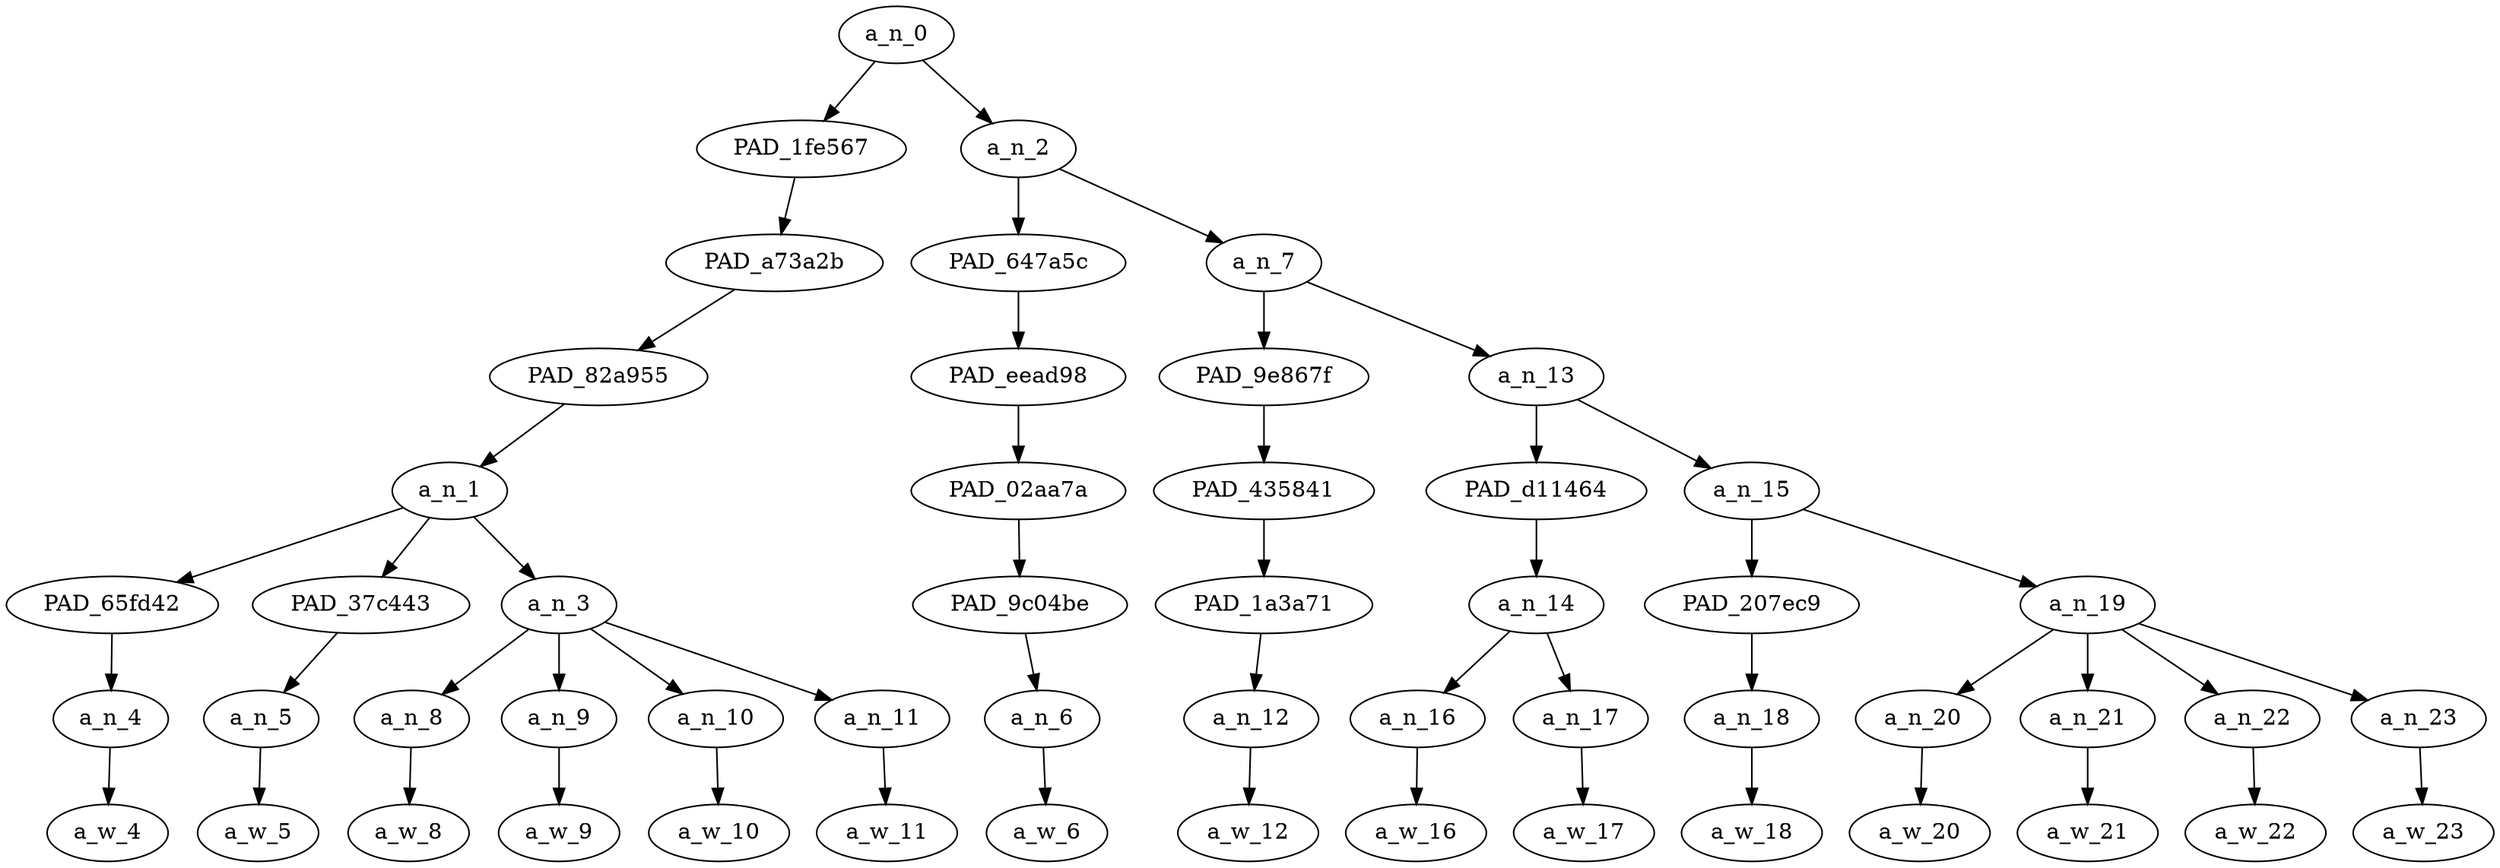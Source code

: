 strict digraph "" {
	a_n_0	[div_dir=1,
		index=0,
		level=7,
		pos="5.359375,7!",
		text_span="[0, 1, 2, 3, 4, 5, 6, 7, 8, 9, 10, 11, 12, 13, 14]",
		value=1.00000000];
	PAD_1fe567	[div_dir=1,
		index=0,
		level=6,
		pos="3.5,6!",
		text_span="[0, 1, 2, 3, 4, 5]",
		value=0.45554654];
	a_n_0 -> PAD_1fe567;
	a_n_2	[div_dir=1,
		index=1,
		level=6,
		pos="7.21875,6!",
		text_span="[6, 7, 8, 9, 10, 11, 12, 13, 14]",
		value=0.54430676];
	a_n_0 -> a_n_2;
	PAD_a73a2b	[div_dir=1,
		index=0,
		level=5,
		pos="3.5,5!",
		text_span="[0, 1, 2, 3, 4, 5]",
		value=0.45554654];
	PAD_1fe567 -> PAD_a73a2b;
	PAD_82a955	[div_dir=1,
		index=0,
		level=4,
		pos="3.5,4!",
		text_span="[0, 1, 2, 3, 4, 5]",
		value=0.45554654];
	PAD_a73a2b -> PAD_82a955;
	a_n_1	[div_dir=1,
		index=0,
		level=3,
		pos="3.5,3!",
		text_span="[0, 1, 2, 3, 4, 5]",
		value=0.45554654];
	PAD_82a955 -> a_n_1;
	PAD_65fd42	[div_dir=-1,
		index=1,
		level=2,
		pos="4.0,2!",
		text_span="[4]",
		value=0.03397697];
	a_n_1 -> PAD_65fd42;
	PAD_37c443	[div_dir=1,
		index=2,
		level=2,
		pos="5.0,2!",
		text_span="[5]",
		value=0.03863003];
	a_n_1 -> PAD_37c443;
	a_n_3	[div_dir=1,
		index=0,
		level=2,
		pos="1.5,2!",
		text_span="[0, 1, 2, 3]",
		value=0.38267082];
	a_n_1 -> a_n_3;
	a_n_4	[div_dir=-1,
		index=4,
		level=1,
		pos="4.0,1!",
		text_span="[4]",
		value=0.03397697];
	PAD_65fd42 -> a_n_4;
	a_w_4	[div_dir=0,
		index=4,
		level=0,
		pos="4,0!",
		text_span="[4]",
		value=and];
	a_n_4 -> a_w_4;
	a_n_5	[div_dir=1,
		index=5,
		level=1,
		pos="5.0,1!",
		text_span="[5]",
		value=0.03863003];
	PAD_37c443 -> a_n_5;
	a_w_5	[div_dir=0,
		index=5,
		level=0,
		pos="5,0!",
		text_span="[5]",
		value=you];
	a_n_5 -> a_w_5;
	a_n_8	[div_dir=1,
		index=0,
		level=1,
		pos="0.0,1!",
		text_span="[0]",
		value=0.06842037];
	a_n_3 -> a_n_8;
	a_n_9	[div_dir=1,
		index=1,
		level=1,
		pos="1.0,1!",
		text_span="[1]",
		value=0.10094060];
	a_n_3 -> a_n_9;
	a_n_10	[div_dir=-1,
		index=2,
		level=1,
		pos="2.0,1!",
		text_span="[2]",
		value=0.12175042];
	a_n_3 -> a_n_10;
	a_n_11	[div_dir=1,
		index=3,
		level=1,
		pos="3.0,1!",
		text_span="[3]",
		value=0.09102579];
	a_n_3 -> a_n_11;
	a_w_8	[div_dir=0,
		index=0,
		level=0,
		pos="0,0!",
		text_span="[0]",
		value="<user>"];
	a_n_8 -> a_w_8;
	a_w_9	[div_dir=0,
		index=1,
		level=0,
		pos="1,0!",
		text_span="[1]",
		value="<user>1"];
	a_n_9 -> a_w_9;
	a_w_10	[div_dir=0,
		index=2,
		level=0,
		pos="2,0!",
		text_span="[2]",
		value="<user>2"];
	a_n_10 -> a_w_10;
	a_w_11	[div_dir=0,
		index=3,
		level=0,
		pos="3,0!",
		text_span="[3]",
		value="<user>3"];
	a_n_11 -> a_w_11;
	PAD_647a5c	[div_dir=-1,
		index=1,
		level=5,
		pos="6.0,5!",
		text_span="[6]",
		value=0.04336343];
	a_n_2 -> PAD_647a5c;
	a_n_7	[div_dir=1,
		index=2,
		level=5,
		pos="8.4375,5!",
		text_span="[7, 8, 9, 10, 11, 12, 13, 14]",
		value=0.50089374];
	a_n_2 -> a_n_7;
	PAD_eead98	[div_dir=-1,
		index=1,
		level=4,
		pos="6.0,4!",
		text_span="[6]",
		value=0.04336343];
	PAD_647a5c -> PAD_eead98;
	PAD_02aa7a	[div_dir=-1,
		index=1,
		level=3,
		pos="6.0,3!",
		text_span="[6]",
		value=0.04336343];
	PAD_eead98 -> PAD_02aa7a;
	PAD_9c04be	[div_dir=-1,
		index=3,
		level=2,
		pos="6.0,2!",
		text_span="[6]",
		value=0.04336343];
	PAD_02aa7a -> PAD_9c04be;
	a_n_6	[div_dir=-1,
		index=6,
		level=1,
		pos="6.0,1!",
		text_span="[6]",
		value=0.04336343];
	PAD_9c04be -> a_n_6;
	a_w_6	[div_dir=0,
		index=6,
		level=0,
		pos="6,0!",
		text_span="[6]",
		value=worship];
	a_n_6 -> a_w_6;
	PAD_9e867f	[div_dir=-1,
		index=2,
		level=4,
		pos="7.0,4!",
		text_span="[7]",
		value=0.02397735];
	a_n_7 -> PAD_9e867f;
	a_n_13	[div_dir=1,
		index=3,
		level=4,
		pos="9.875,4!",
		text_span="[8, 9, 10, 11, 12, 13, 14]",
		value=0.47685811];
	a_n_7 -> a_n_13;
	PAD_435841	[div_dir=-1,
		index=2,
		level=3,
		pos="7.0,3!",
		text_span="[7]",
		value=0.02397735];
	PAD_9e867f -> PAD_435841;
	PAD_1a3a71	[div_dir=-1,
		index=4,
		level=2,
		pos="7.0,2!",
		text_span="[7]",
		value=0.02397735];
	PAD_435841 -> PAD_1a3a71;
	a_n_12	[div_dir=-1,
		index=7,
		level=1,
		pos="7.0,1!",
		text_span="[7]",
		value=0.02397735];
	PAD_1a3a71 -> a_n_12;
	a_w_12	[div_dir=0,
		index=7,
		level=0,
		pos="7,0!",
		text_span="[7]",
		value=at];
	a_n_12 -> a_w_12;
	PAD_d11464	[div_dir=-1,
		index=3,
		level=3,
		pos="8.5,3!",
		text_span="[8, 9]",
		value=0.05920423];
	a_n_13 -> PAD_d11464;
	a_n_15	[div_dir=1,
		index=4,
		level=3,
		pos="11.25,3!",
		text_span="[10, 11, 12, 13, 14]",
		value=0.41757178];
	a_n_13 -> a_n_15;
	a_n_14	[div_dir=-1,
		index=5,
		level=2,
		pos="8.5,2!",
		text_span="[8, 9]",
		value=0.05920423];
	PAD_d11464 -> a_n_14;
	a_n_16	[div_dir=1,
		index=8,
		level=1,
		pos="8.0,1!",
		text_span="[8]",
		value=0.02224336];
	a_n_14 -> a_n_16;
	a_n_17	[div_dir=-1,
		index=9,
		level=1,
		pos="9.0,1!",
		text_span="[9]",
		value=0.03684069];
	a_n_14 -> a_n_17;
	a_w_16	[div_dir=0,
		index=8,
		level=0,
		pos="8,0!",
		text_span="[8]",
		value=the];
	a_n_16 -> a_w_16;
	a_w_17	[div_dir=0,
		index=9,
		level=0,
		pos="9,0!",
		text_span="[9]",
		value=feet];
	a_n_17 -> a_w_17;
	PAD_207ec9	[div_dir=-1,
		index=6,
		level=2,
		pos="10.0,2!",
		text_span="[10]",
		value=0.02220842];
	a_n_15 -> PAD_207ec9;
	a_n_19	[div_dir=1,
		index=7,
		level=2,
		pos="12.5,2!",
		text_span="[11, 12, 13, 14]",
		value=0.39522351];
	a_n_15 -> a_n_19;
	a_n_18	[div_dir=-1,
		index=10,
		level=1,
		pos="10.0,1!",
		text_span="[10]",
		value=0.02220842];
	PAD_207ec9 -> a_n_18;
	a_w_18	[div_dir=0,
		index=10,
		level=0,
		pos="10,0!",
		text_span="[10]",
		value=of];
	a_n_18 -> a_w_18;
	a_n_20	[div_dir=1,
		index=11,
		level=1,
		pos="11.0,1!",
		text_span="[11]",
		value=0.02310402];
	a_n_19 -> a_n_20;
	a_n_21	[div_dir=1,
		index=12,
		level=1,
		pos="12.0,1!",
		text_span="[12]",
		value=0.04353167];
	a_n_19 -> a_n_21;
	a_n_22	[div_dir=1,
		index=13,
		level=1,
		pos="13.0,1!",
		text_span="[13]",
		value=0.15495432];
	a_n_19 -> a_n_22;
	a_n_23	[div_dir=-1,
		index=14,
		level=1,
		pos="14.0,1!",
		text_span="[14]",
		value=0.17348268];
	a_n_19 -> a_n_23;
	a_w_20	[div_dir=0,
		index=11,
		level=0,
		pos="11,0!",
		text_span="[11]",
		value=a];
	a_n_20 -> a_w_20;
	a_w_21	[div_dir=0,
		index=12,
		level=0,
		pos="12,0!",
		text_span="[12]",
		value=white];
	a_n_21 -> a_w_21;
	a_w_22	[div_dir=0,
		index=13,
		level=0,
		pos="13,0!",
		text_span="[13]",
		value=supremacist];
	a_n_22 -> a_w_22;
	a_w_23	[div_dir=0,
		index=14,
		level=0,
		pos="14,0!",
		text_span="[14]",
		value=impeach];
	a_n_23 -> a_w_23;
}
